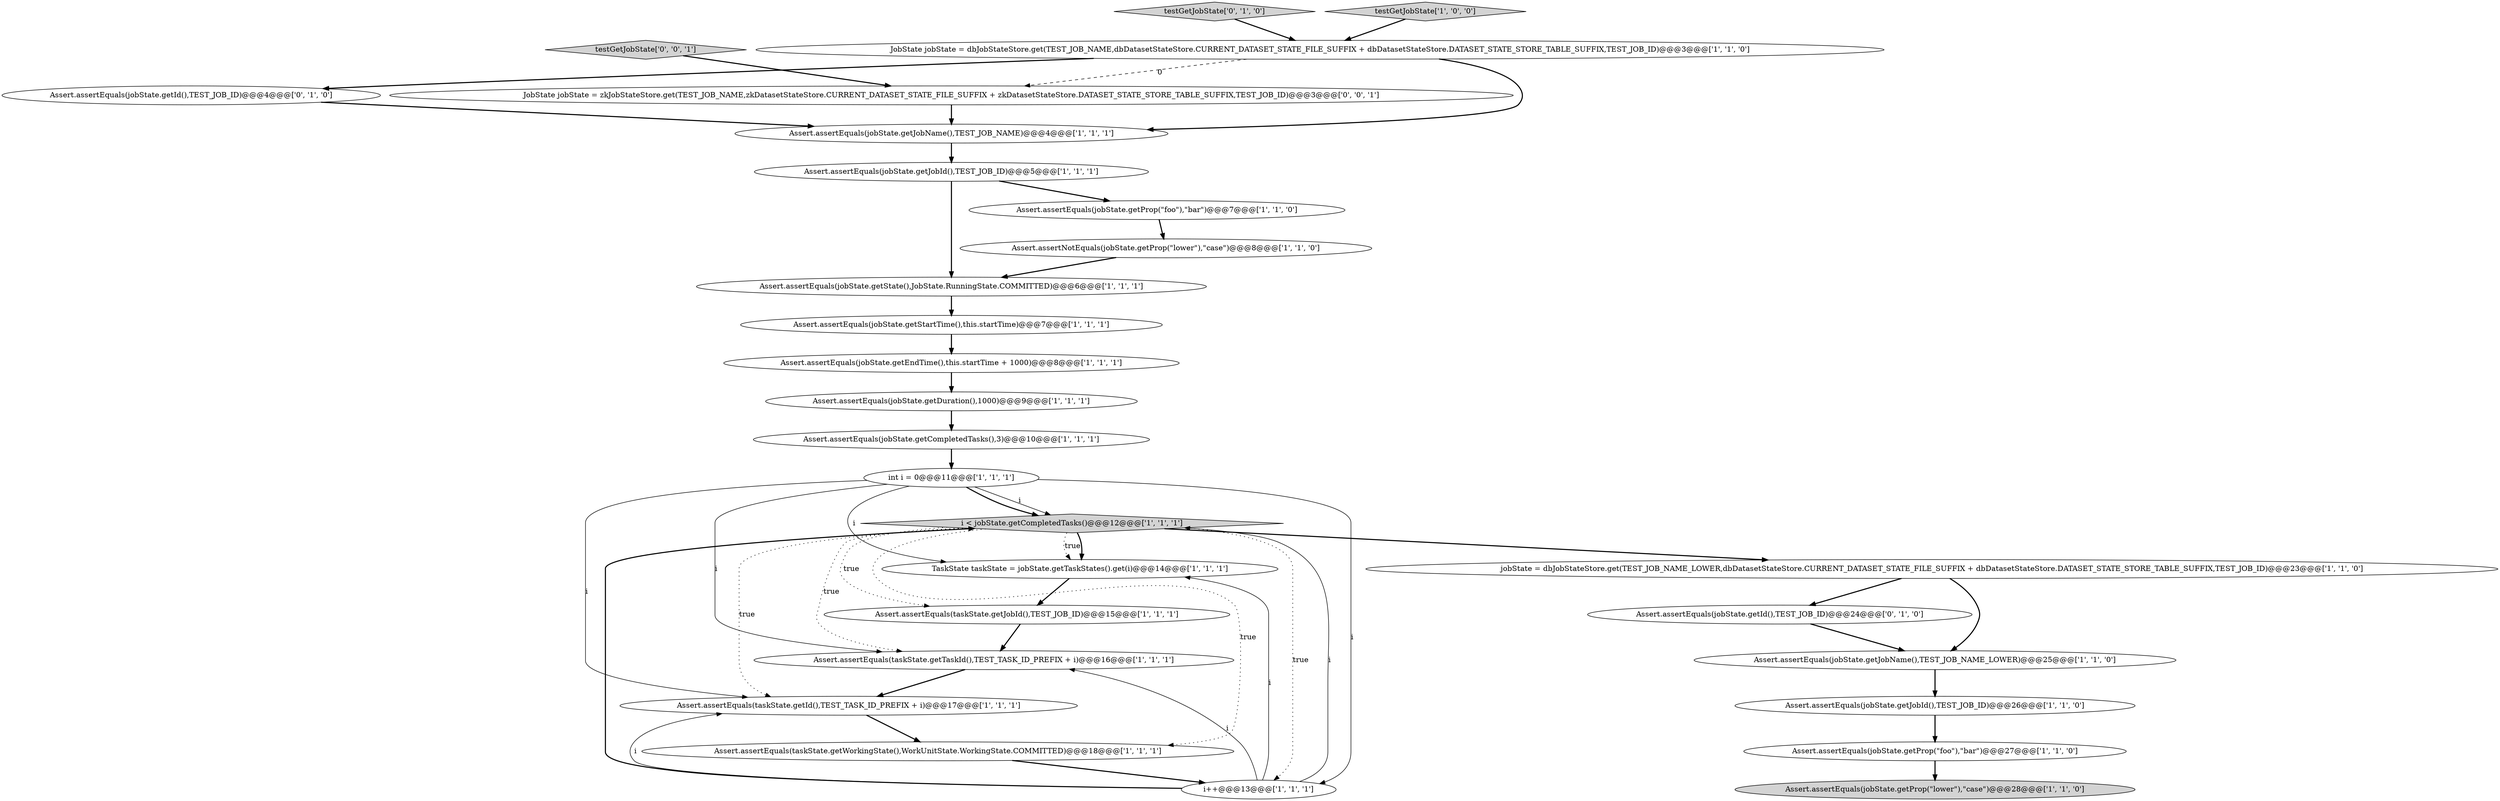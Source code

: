digraph {
21 [style = filled, label = "Assert.assertEquals(jobState.getProp(\"lower\"),\"case\")@@@28@@@['1', '1', '0']", fillcolor = lightgray, shape = ellipse image = "AAA0AAABBB1BBB"];
18 [style = filled, label = "Assert.assertEquals(jobState.getJobId(),TEST_JOB_ID)@@@26@@@['1', '1', '0']", fillcolor = white, shape = ellipse image = "AAA0AAABBB1BBB"];
7 [style = filled, label = "JobState jobState = dbJobStateStore.get(TEST_JOB_NAME,dbDatasetStateStore.CURRENT_DATASET_STATE_FILE_SUFFIX + dbDatasetStateStore.DATASET_STATE_STORE_TABLE_SUFFIX,TEST_JOB_ID)@@@3@@@['1', '1', '0']", fillcolor = white, shape = ellipse image = "AAA0AAABBB1BBB"];
13 [style = filled, label = "Assert.assertEquals(jobState.getStartTime(),this.startTime)@@@7@@@['1', '1', '1']", fillcolor = white, shape = ellipse image = "AAA0AAABBB1BBB"];
0 [style = filled, label = "Assert.assertEquals(jobState.getJobName(),TEST_JOB_NAME_LOWER)@@@25@@@['1', '1', '0']", fillcolor = white, shape = ellipse image = "AAA0AAABBB1BBB"];
5 [style = filled, label = "Assert.assertEquals(jobState.getCompletedTasks(),3)@@@10@@@['1', '1', '1']", fillcolor = white, shape = ellipse image = "AAA0AAABBB1BBB"];
11 [style = filled, label = "Assert.assertEquals(jobState.getEndTime(),this.startTime + 1000)@@@8@@@['1', '1', '1']", fillcolor = white, shape = ellipse image = "AAA0AAABBB1BBB"];
10 [style = filled, label = "TaskState taskState = jobState.getTaskStates().get(i)@@@14@@@['1', '1', '1']", fillcolor = white, shape = ellipse image = "AAA0AAABBB1BBB"];
27 [style = filled, label = "JobState jobState = zkJobStateStore.get(TEST_JOB_NAME,zkDatasetStateStore.CURRENT_DATASET_STATE_FILE_SUFFIX + zkDatasetStateStore.DATASET_STATE_STORE_TABLE_SUFFIX,TEST_JOB_ID)@@@3@@@['0', '0', '1']", fillcolor = white, shape = ellipse image = "AAA0AAABBB3BBB"];
12 [style = filled, label = "Assert.assertEquals(jobState.getState(),JobState.RunningState.COMMITTED)@@@6@@@['1', '1', '1']", fillcolor = white, shape = ellipse image = "AAA0AAABBB1BBB"];
15 [style = filled, label = "Assert.assertEquals(taskState.getId(),TEST_TASK_ID_PREFIX + i)@@@17@@@['1', '1', '1']", fillcolor = white, shape = ellipse image = "AAA0AAABBB1BBB"];
25 [style = filled, label = "testGetJobState['0', '1', '0']", fillcolor = lightgray, shape = diamond image = "AAA0AAABBB2BBB"];
20 [style = filled, label = "Assert.assertEquals(jobState.getProp(\"foo\"),\"bar\")@@@27@@@['1', '1', '0']", fillcolor = white, shape = ellipse image = "AAA0AAABBB1BBB"];
3 [style = filled, label = "Assert.assertEquals(taskState.getWorkingState(),WorkUnitState.WorkingState.COMMITTED)@@@18@@@['1', '1', '1']", fillcolor = white, shape = ellipse image = "AAA0AAABBB1BBB"];
22 [style = filled, label = "i++@@@13@@@['1', '1', '1']", fillcolor = white, shape = ellipse image = "AAA0AAABBB1BBB"];
2 [style = filled, label = "int i = 0@@@11@@@['1', '1', '1']", fillcolor = white, shape = ellipse image = "AAA0AAABBB1BBB"];
1 [style = filled, label = "Assert.assertEquals(jobState.getJobId(),TEST_JOB_ID)@@@5@@@['1', '1', '1']", fillcolor = white, shape = ellipse image = "AAA0AAABBB1BBB"];
4 [style = filled, label = "jobState = dbJobStateStore.get(TEST_JOB_NAME_LOWER,dbDatasetStateStore.CURRENT_DATASET_STATE_FILE_SUFFIX + dbDatasetStateStore.DATASET_STATE_STORE_TABLE_SUFFIX,TEST_JOB_ID)@@@23@@@['1', '1', '0']", fillcolor = white, shape = ellipse image = "AAA0AAABBB1BBB"];
23 [style = filled, label = "testGetJobState['1', '0', '0']", fillcolor = lightgray, shape = diamond image = "AAA0AAABBB1BBB"];
28 [style = filled, label = "testGetJobState['0', '0', '1']", fillcolor = lightgray, shape = diamond image = "AAA0AAABBB3BBB"];
26 [style = filled, label = "Assert.assertEquals(jobState.getId(),TEST_JOB_ID)@@@4@@@['0', '1', '0']", fillcolor = white, shape = ellipse image = "AAA1AAABBB2BBB"];
19 [style = filled, label = "Assert.assertNotEquals(jobState.getProp(\"lower\"),\"case\")@@@8@@@['1', '1', '0']", fillcolor = white, shape = ellipse image = "AAA0AAABBB1BBB"];
16 [style = filled, label = "Assert.assertEquals(jobState.getDuration(),1000)@@@9@@@['1', '1', '1']", fillcolor = white, shape = ellipse image = "AAA0AAABBB1BBB"];
24 [style = filled, label = "Assert.assertEquals(jobState.getId(),TEST_JOB_ID)@@@24@@@['0', '1', '0']", fillcolor = white, shape = ellipse image = "AAA1AAABBB2BBB"];
8 [style = filled, label = "Assert.assertEquals(jobState.getProp(\"foo\"),\"bar\")@@@7@@@['1', '1', '0']", fillcolor = white, shape = ellipse image = "AAA0AAABBB1BBB"];
17 [style = filled, label = "Assert.assertEquals(jobState.getJobName(),TEST_JOB_NAME)@@@4@@@['1', '1', '1']", fillcolor = white, shape = ellipse image = "AAA0AAABBB1BBB"];
6 [style = filled, label = "Assert.assertEquals(taskState.getTaskId(),TEST_TASK_ID_PREFIX + i)@@@16@@@['1', '1', '1']", fillcolor = white, shape = ellipse image = "AAA0AAABBB1BBB"];
9 [style = filled, label = "i < jobState.getCompletedTasks()@@@12@@@['1', '1', '1']", fillcolor = lightgray, shape = diamond image = "AAA0AAABBB1BBB"];
14 [style = filled, label = "Assert.assertEquals(taskState.getJobId(),TEST_JOB_ID)@@@15@@@['1', '1', '1']", fillcolor = white, shape = ellipse image = "AAA0AAABBB1BBB"];
5->2 [style = bold, label=""];
9->22 [style = dotted, label="true"];
22->9 [style = solid, label="i"];
26->17 [style = bold, label=""];
18->20 [style = bold, label=""];
9->4 [style = bold, label=""];
9->14 [style = dotted, label="true"];
6->15 [style = bold, label=""];
2->9 [style = solid, label="i"];
1->12 [style = bold, label=""];
25->7 [style = bold, label=""];
1->8 [style = bold, label=""];
2->15 [style = solid, label="i"];
22->6 [style = solid, label="i"];
7->26 [style = bold, label=""];
11->16 [style = bold, label=""];
24->0 [style = bold, label=""];
2->10 [style = solid, label="i"];
22->9 [style = bold, label=""];
9->6 [style = dotted, label="true"];
22->15 [style = solid, label="i"];
9->10 [style = dotted, label="true"];
12->13 [style = bold, label=""];
28->27 [style = bold, label=""];
22->10 [style = solid, label="i"];
20->21 [style = bold, label=""];
4->24 [style = bold, label=""];
2->9 [style = bold, label=""];
13->11 [style = bold, label=""];
2->22 [style = solid, label="i"];
2->6 [style = solid, label="i"];
27->17 [style = bold, label=""];
14->6 [style = bold, label=""];
23->7 [style = bold, label=""];
15->3 [style = bold, label=""];
16->5 [style = bold, label=""];
7->17 [style = bold, label=""];
9->3 [style = dotted, label="true"];
3->22 [style = bold, label=""];
9->15 [style = dotted, label="true"];
7->27 [style = dashed, label="0"];
19->12 [style = bold, label=""];
10->14 [style = bold, label=""];
0->18 [style = bold, label=""];
4->0 [style = bold, label=""];
8->19 [style = bold, label=""];
9->10 [style = bold, label=""];
17->1 [style = bold, label=""];
}
